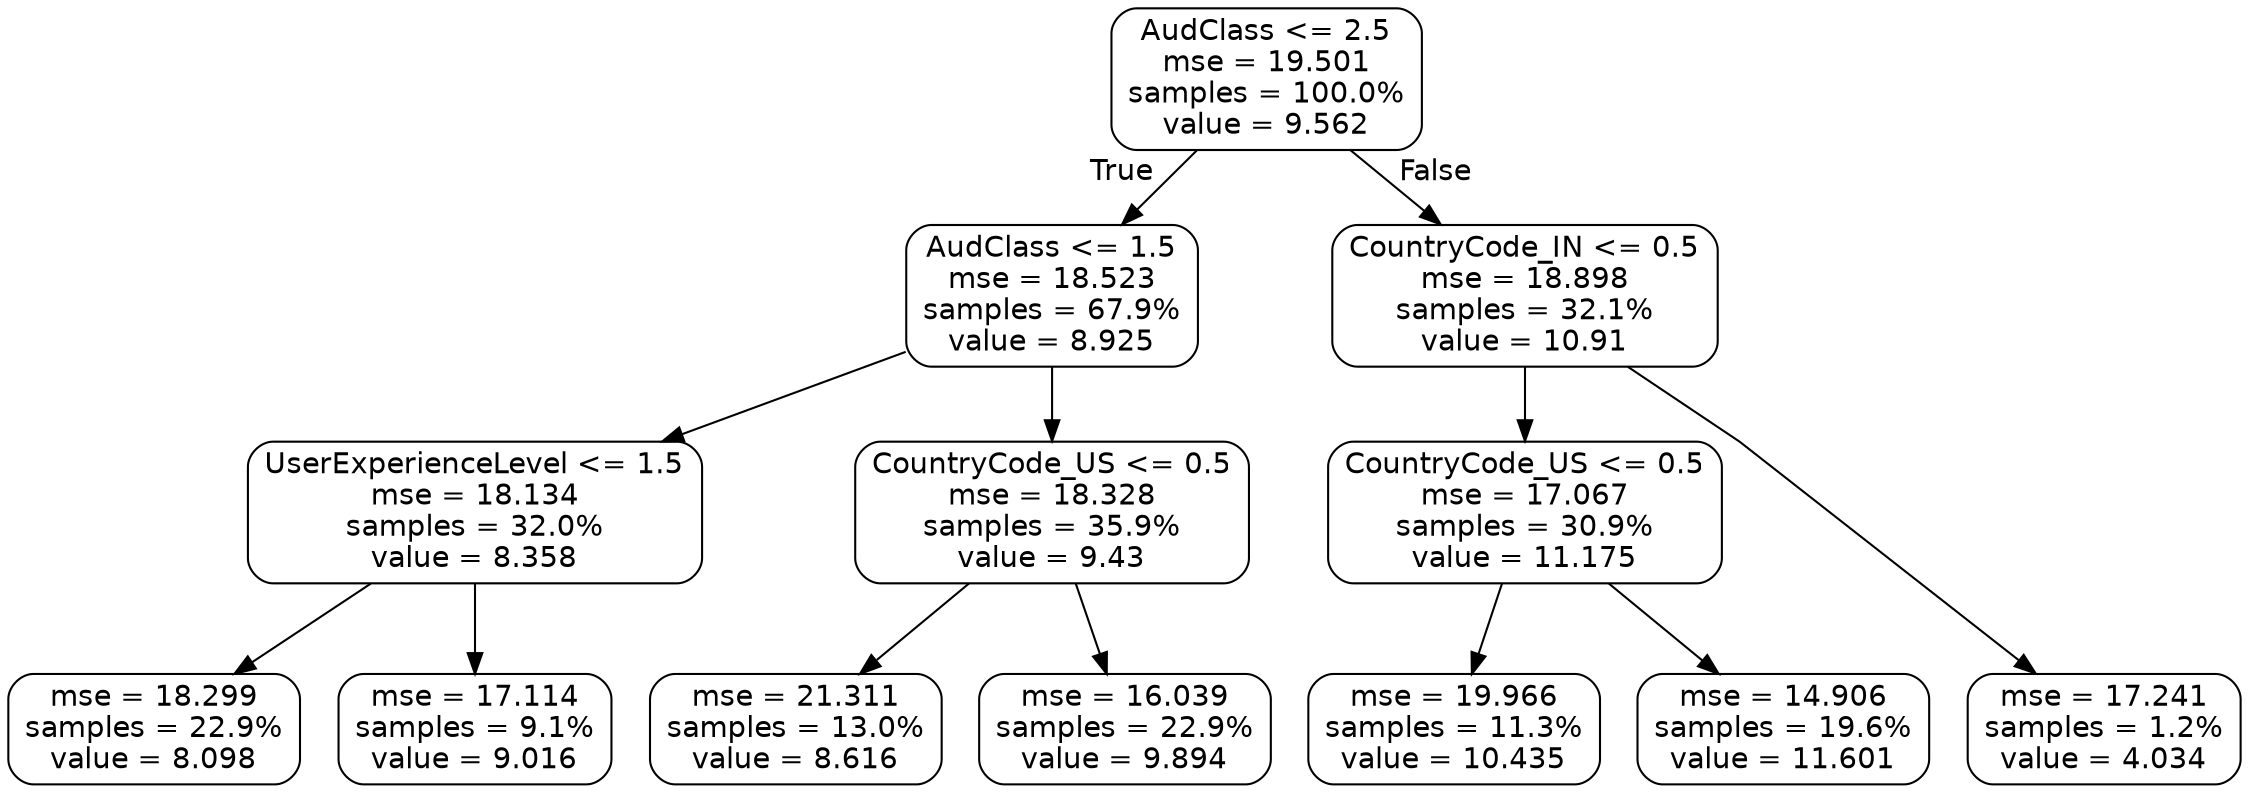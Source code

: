 digraph Tree {
node [shape=box, style="rounded", color="black", fontname=helvetica] ;
graph [ranksep=equally, splines=polyline] ;
edge [fontname=helvetica] ;
0 [label="AudClass <= 2.5\nmse = 19.501\nsamples = 100.0%\nvalue = 9.562"] ;
1 [label="AudClass <= 1.5\nmse = 18.523\nsamples = 67.9%\nvalue = 8.925"] ;
0 -> 1 [labeldistance=2.5, labelangle=45, headlabel="True"] ;
2 [label="UserExperienceLevel <= 1.5\nmse = 18.134\nsamples = 32.0%\nvalue = 8.358"] ;
1 -> 2 ;
3 [label="mse = 18.299\nsamples = 22.9%\nvalue = 8.098"] ;
2 -> 3 ;
4 [label="mse = 17.114\nsamples = 9.1%\nvalue = 9.016"] ;
2 -> 4 ;
5 [label="CountryCode_US <= 0.5\nmse = 18.328\nsamples = 35.9%\nvalue = 9.43"] ;
1 -> 5 ;
6 [label="mse = 21.311\nsamples = 13.0%\nvalue = 8.616"] ;
5 -> 6 ;
7 [label="mse = 16.039\nsamples = 22.9%\nvalue = 9.894"] ;
5 -> 7 ;
8 [label="CountryCode_IN <= 0.5\nmse = 18.898\nsamples = 32.1%\nvalue = 10.91"] ;
0 -> 8 [labeldistance=2.5, labelangle=-45, headlabel="False"] ;
9 [label="CountryCode_US <= 0.5\nmse = 17.067\nsamples = 30.9%\nvalue = 11.175"] ;
8 -> 9 ;
10 [label="mse = 19.966\nsamples = 11.3%\nvalue = 10.435"] ;
9 -> 10 ;
11 [label="mse = 14.906\nsamples = 19.6%\nvalue = 11.601"] ;
9 -> 11 ;
12 [label="mse = 17.241\nsamples = 1.2%\nvalue = 4.034"] ;
8 -> 12 ;
{rank=same ; 0} ;
{rank=same ; 1; 8} ;
{rank=same ; 2; 5; 9} ;
{rank=same ; 3; 4; 6; 7; 10; 11; 12} ;
}